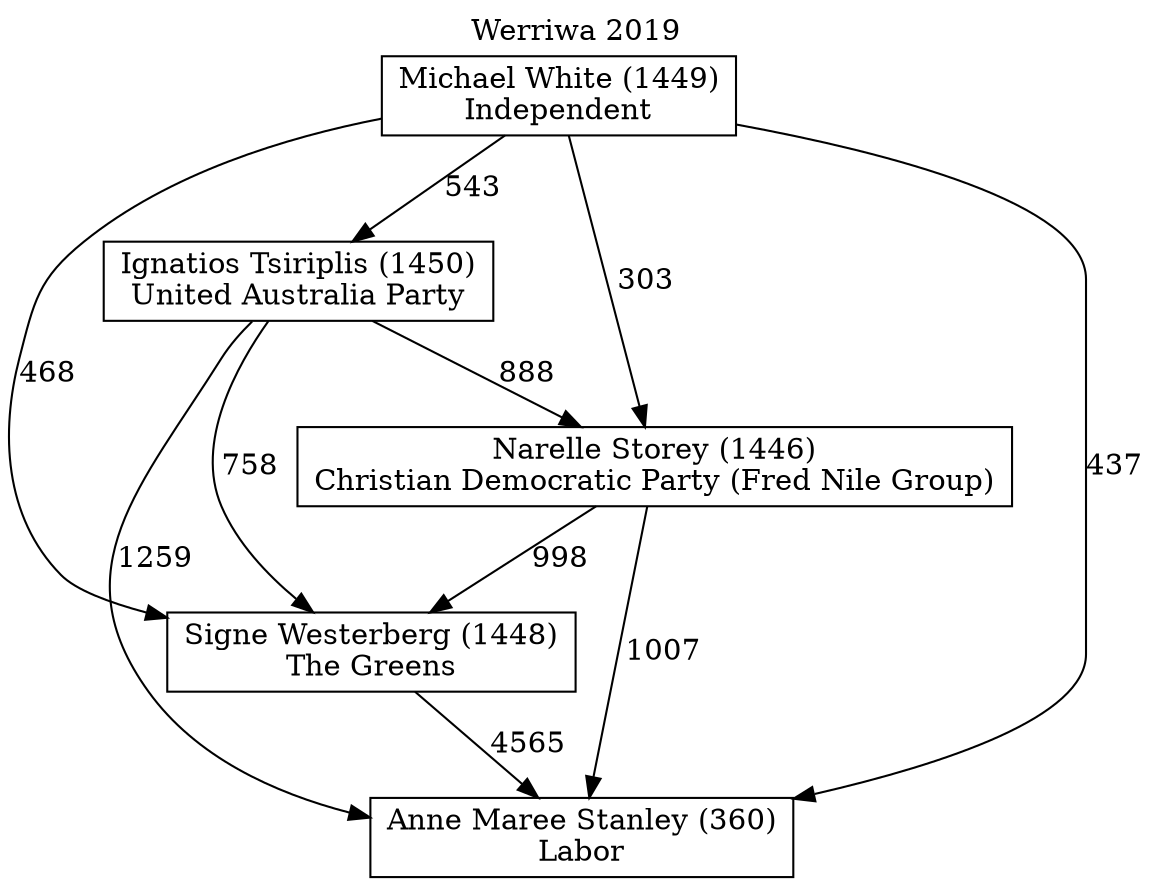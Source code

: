 // House preference flow
digraph "Anne Maree Stanley (360)_Werriwa_2019" {
	graph [label="Werriwa 2019" labelloc=t mclimit=10]
	node [shape=box]
	"Anne Maree Stanley (360)" [label="Anne Maree Stanley (360)
Labor"]
	"Ignatios Tsiriplis (1450)" [label="Ignatios Tsiriplis (1450)
United Australia Party"]
	"Michael White (1449)" [label="Michael White (1449)
Independent"]
	"Narelle Storey (1446)" [label="Narelle Storey (1446)
Christian Democratic Party (Fred Nile Group)"]
	"Signe Westerberg (1448)" [label="Signe Westerberg (1448)
The Greens"]
	"Ignatios Tsiriplis (1450)" -> "Anne Maree Stanley (360)" [label=1259]
	"Ignatios Tsiriplis (1450)" -> "Narelle Storey (1446)" [label=888]
	"Ignatios Tsiriplis (1450)" -> "Signe Westerberg (1448)" [label=758]
	"Michael White (1449)" -> "Anne Maree Stanley (360)" [label=437]
	"Michael White (1449)" -> "Ignatios Tsiriplis (1450)" [label=543]
	"Michael White (1449)" -> "Narelle Storey (1446)" [label=303]
	"Michael White (1449)" -> "Signe Westerberg (1448)" [label=468]
	"Narelle Storey (1446)" -> "Anne Maree Stanley (360)" [label=1007]
	"Narelle Storey (1446)" -> "Signe Westerberg (1448)" [label=998]
	"Signe Westerberg (1448)" -> "Anne Maree Stanley (360)" [label=4565]
}
